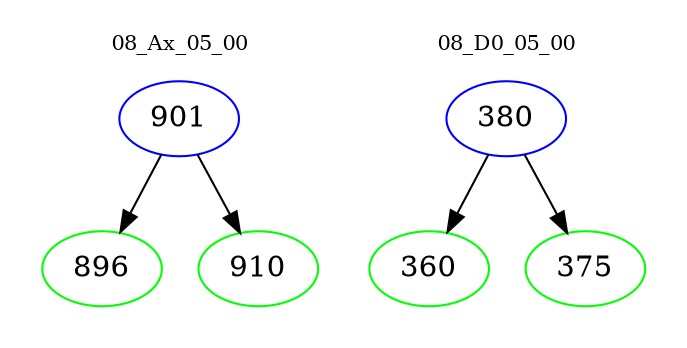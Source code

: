 digraph{
subgraph cluster_0 {
color = white
label = "08_Ax_05_00";
fontsize=10;
T0_901 [label="901", color="blue"]
T0_901 -> T0_896 [color="black"]
T0_896 [label="896", color="green"]
T0_901 -> T0_910 [color="black"]
T0_910 [label="910", color="green"]
}
subgraph cluster_1 {
color = white
label = "08_D0_05_00";
fontsize=10;
T1_380 [label="380", color="blue"]
T1_380 -> T1_360 [color="black"]
T1_360 [label="360", color="green"]
T1_380 -> T1_375 [color="black"]
T1_375 [label="375", color="green"]
}
}
